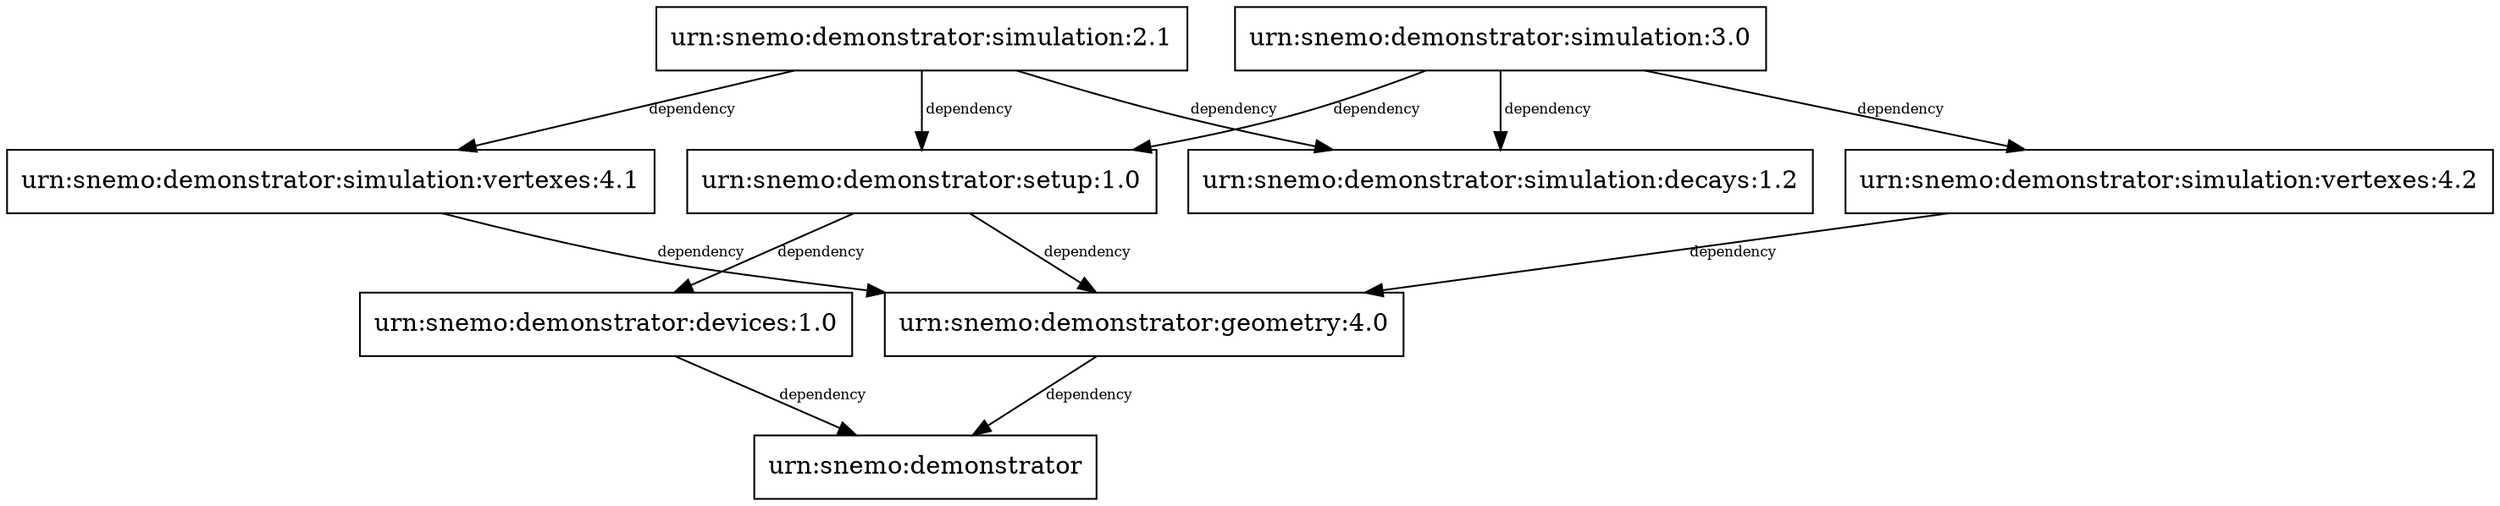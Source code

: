 digraph FLTagsSimSetups2 {
	node [shape=box]
	tag0 [label="urn:snemo:demonstrator"];
	tag1 [label="urn:snemo:demonstrator:geometry:4.0"];
	tag10 [label="urn:snemo:demonstrator:devices:1.0"];
	tag2 [label="urn:snemo:demonstrator:setup:1.0"];
	tag3 [label="urn:snemo:demonstrator:simulation:vertexes:4.1"];
	tag30 [label="urn:snemo:demonstrator:simulation:vertexes:4.2"];
	tag4 [label="urn:snemo:demonstrator:simulation:decays:1.2"];
	tag5 [label="urn:snemo:demonstrator:simulation:2.1"];
	tag50 [label="urn:snemo:demonstrator:simulation:3.0"];
	tag1 -> tag0 [label=" dependency ", fontsize=8];
	tag10 -> tag0 [label=" dependency ", fontsize=8];
	tag2 -> tag1 [label=" dependency ", fontsize=8];
	tag2 -> tag10 [label=" dependency ", fontsize=8];
	tag3 -> tag1 [label=" dependency ", fontsize=8];
	tag30 -> tag1 [label=" dependency ", fontsize=8];
	tag5 -> tag2 [label=" dependency ", fontsize=8];
	tag5 -> tag3 [label=" dependency ", fontsize=8];
	tag5 -> tag4 [label=" dependency ", fontsize=8];
	tag50 -> tag2 [label=" dependency ", fontsize=8];
	tag50 -> tag30 [label=" dependency ", fontsize=8];
	tag50 -> tag4 [label=" dependency ", fontsize=8];
}